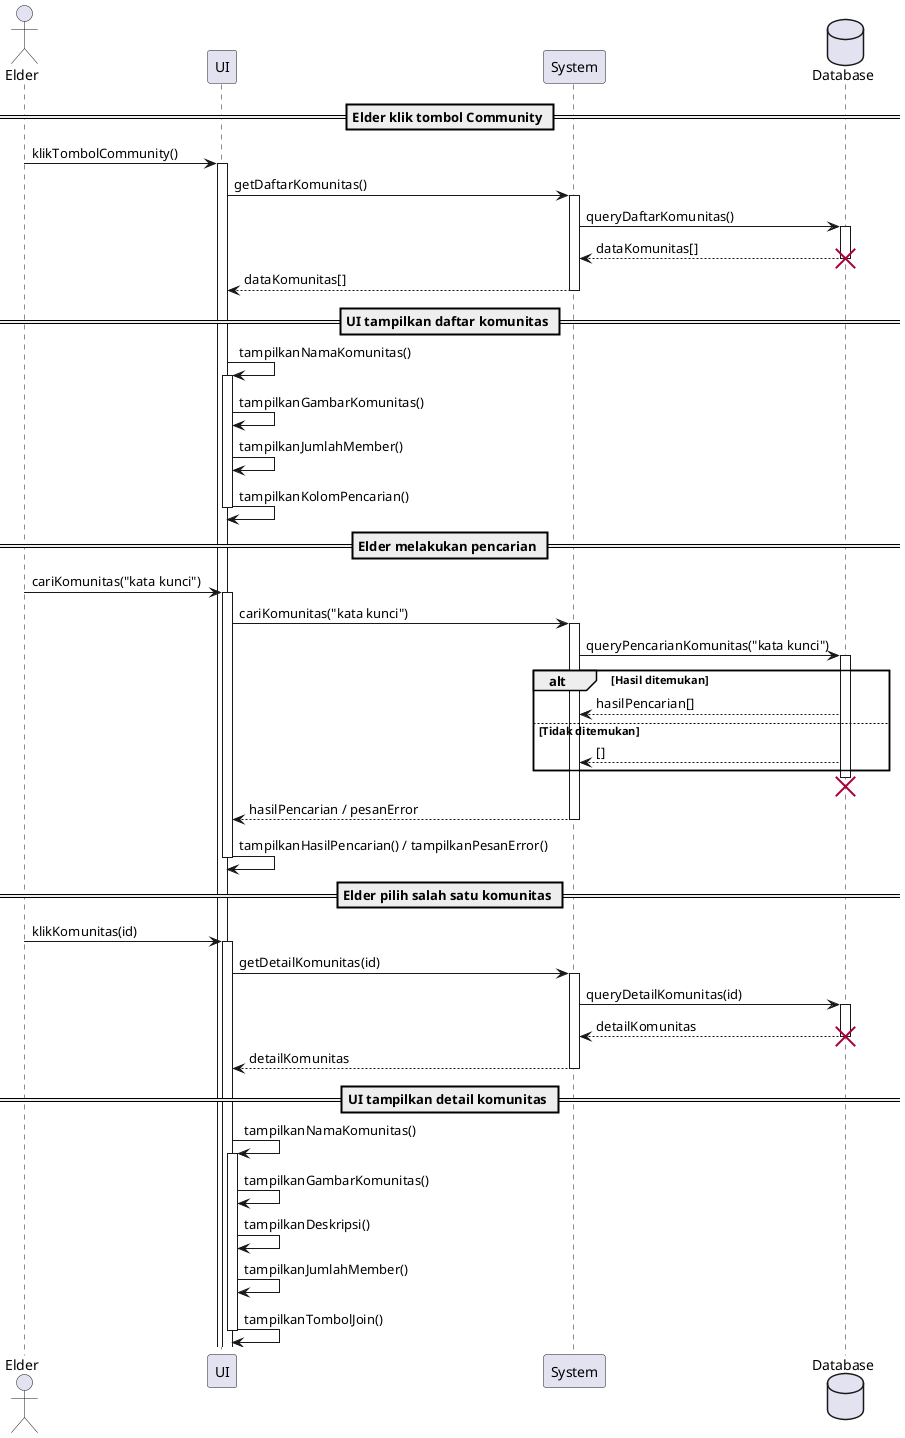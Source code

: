 @startuml
actor Elder
participant "UI" as UI
participant "System" as System
database "Database" as DB

== Elder klik tombol Community ==
Elder -> UI : klikTombolCommunity()
activate UI
UI -> System : getDaftarKomunitas()
activate System
System -> DB : queryDaftarKomunitas()
activate DB
DB --> System : dataKomunitas[]
destroy DB
deactivate DB
System --> UI : dataKomunitas[]
deactivate System

== UI tampilkan daftar komunitas ==
UI -> UI : tampilkanNamaKomunitas()
activate UI
UI -> UI : tampilkanGambarKomunitas()
UI -> UI : tampilkanJumlahMember()
UI -> UI : tampilkanKolomPencarian()
deactivate UI

== Elder melakukan pencarian ==
Elder -> UI : cariKomunitas("kata kunci")
activate UI
UI -> System : cariKomunitas("kata kunci")
activate System
System -> DB : queryPencarianKomunitas("kata kunci")
activate DB
alt Hasil ditemukan
    DB --> System : hasilPencarian[]
else Tidak ditemukan
    DB --> System : []
end
destroy DB
deactivate DB
System --> UI : hasilPencarian / pesanError
deactivate System
UI -> UI : tampilkanHasilPencarian() / tampilkanPesanError()
deactivate UI

== Elder pilih salah satu komunitas ==
Elder -> UI : klikKomunitas(id)
activate UI
UI -> System : getDetailKomunitas(id)
activate System
System -> DB : queryDetailKomunitas(id)
activate DB
DB --> System : detailKomunitas
destroy DB
deactivate DB
System --> UI : detailKomunitas
deactivate System

== UI tampilkan detail komunitas ==
UI -> UI : tampilkanNamaKomunitas()
activate UI
UI -> UI : tampilkanGambarKomunitas()
UI -> UI : tampilkanDeskripsi()
UI -> UI : tampilkanJumlahMember()
UI -> UI : tampilkanTombolJoin()
deactivate UI
@enduml